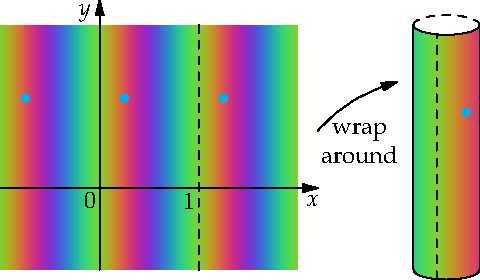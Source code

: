 settings.tex="pdflatex";

texpreamble("\usepackage{amsmath}
\usepackage{amsthm,amssymb}
\usepackage{mathpazo}
\usepackage[svgnames]{xcolor}
");
import graph;
import palette;

size(240,140,IgnoreAspect);

picture shad;
picture lll;
picture rrr;


int n=256;
real ninv=2pi/n;
pen[][] v=new pen[n][n];

for(int i=0; i < n; ++i)
  for(int j=0; j < n; ++j)
    v[i][j]=rgb(0.5+0.35sin(i*ninv),0.5+0.35sin(i*ninv+2pi/3),0.5+0.35sin(i*ninv+4pi/3));
    
real b=0.12;
real f(real x){return -b*sqrt(1-(3x)^2);}
real g(real x){return 2+b*sqrt(1-(3x)^2);}

path p=xscale(1)*(shift(0,-1)*graph(f,-1/3,1/3)--shift(0,2)*graph(f,1/3,-1/3)--cycle);

image(rrr,v,(-0.1,-1-b),(-0.1+4/3,2));
add(rrr);
add(shift(-4/3,0)*rrr);

draw((-0.1,-1-b)--(-0.1,2-b/2),dashed);

clip(p);
draw(p);
draw(graph(g,-1/3,1/3),dashed);

dotfactor=8;

dot((0.2,1.05-b),Cyan);

draw(Label("\begin{minipage}{4cm}\centering
wrap\\around
\end{minipage}",align=3dir(273)),(-1.3,0.7)..(-0.9,1.1)..(-0.5,1.3),EndArrow);

image(shad,v,(0,-1),(1,2));

add(lll,shad);
add(lll,shift(1,0)*shad);
add(lll,shift(-1,0)*shad);

draw(lll,(-1.0,0)--(2.2,0),Arrow);
draw(lll,(0,-1.0)--(0,2.3),Arrow);
draw(lll,(1,-1.0)--(1,2.0),dashed);

label(lll,"$x$",(2.15,-0.15));
label(lll,"$y$",(-0.15,2.15));
label(lll,"$0$",(-0.1,-0.15));
label(lll,"$1$",(0.9,-0.15));

for(int i=0; i<3; ++i){
	dot(lll,(i-0.75,1.1),Cyan);
}
	
real r=3.5;

add(shift(-r,0)*lll);

